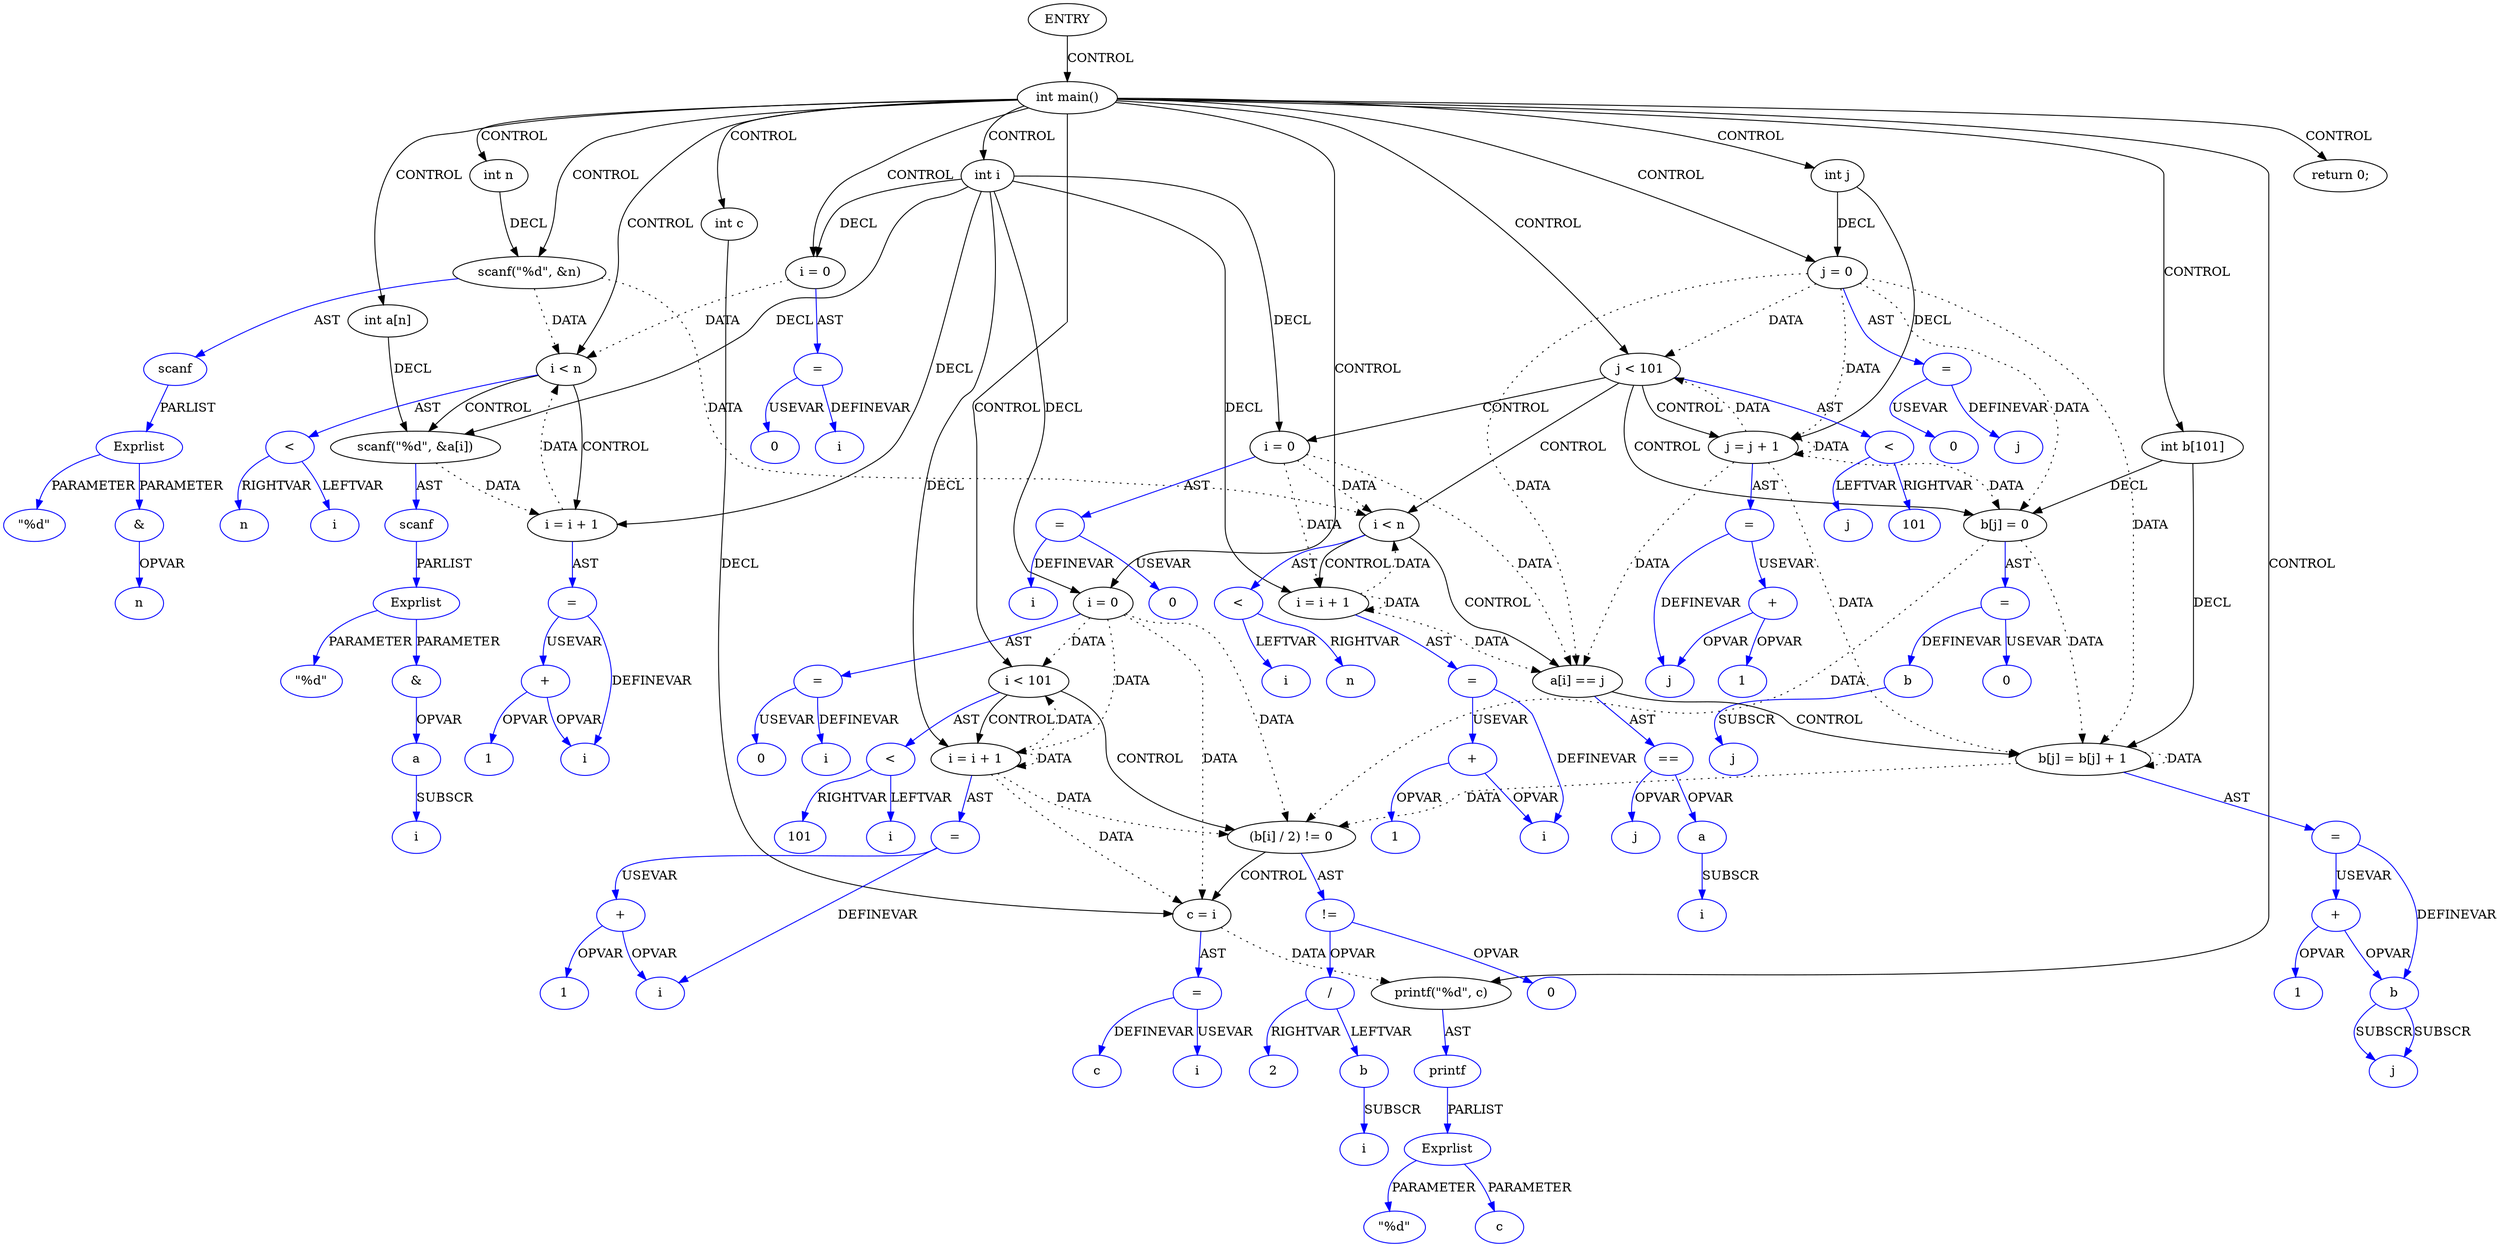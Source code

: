 digraph DotForMerge{
Node1 [label="ENTRY",type="ENTRY",coord="-1"];
Node2 [label="int main()",type="CONTROL",coord="2"];
Node4 [label="int n",type="DECL",coord="3",varname="n",vartype="int"];
Node5 [label="int i",type="DECL",coord="3",varname="i",vartype="int"];
Node6 [label="int j",type="DECL",coord="3",varname="j",vartype="int"];
Node7 [label="int c",type="DECL",coord="3",varname="c",vartype="int"];
Node8 [label="scanf(\"%d\", &n)",type="CALL",coord="4"];
Node9 [label="scanf",type="FUNCNAME",coord="4",color=blue];
Node10 [label="Exprlist",type="EXPRS",coord="4",color=blue];
Node11 [label="\"%d\"",type="CONST",coord="4",color=blue];
Node12 [label="&",type="OP",coord="4",color=blue];
Node13 [label="n",type="VAR",coord="4",color=blue];
Node14 [label="int a[n]",type="DECL",coord="5",varname="a",vartype="int[]"];
Node15 [label="int b[101]",type="DECL",coord="5",varname="b",vartype="int[]"];
Node16 [label="i = 0",type="ASSIGN",coord="6"];
Node17 [label="=",type="ASSIGNOP",coord="6",color=blue];
Node18 [label="i",type="VAR",coord="6",color=blue];
Node19 [label="0",type="CONST",coord="6",color=blue];
Node20 [label="i < n",type="CONTROL",coord="6"];
Node23 [label="scanf(\"%d\", &a[i])",type="CALL",coord="7"];
Node24 [label="scanf",type="FUNCNAME",coord="7",color=blue];
Node25 [label="Exprlist",type="EXPRS",coord="7",color=blue];
Node26 [label="\"%d\"",type="CONST",coord="7",color=blue];
Node27 [label="&",type="OP",coord="7",color=blue];
Node28 [label="a",type="VAR",coord="7",color=blue];
Node29 [label="i",type="VAR",coord="7",color=blue];
Node30 [label="i = i + 1",type="ASSIGN",coord="6"];
Node31 [label="=",type="ASSIGNOP",coord="6",color=blue];
Node32 [label="i",type="VAR",coord="6",color=blue];
Node33 [label="+",type="OP",coord="6",color=blue];
Node34 [label="1",type="CONST",coord="6",color=blue];
Node35 [label="<",type="OP",coord="6",color=blue];
Node36 [label="i",type="VAR",coord="6",color=blue];
Node37 [label="n",type="VAR",coord="6",color=blue];
Node38 [label="j = 0",type="ASSIGN",coord="9"];
Node39 [label="=",type="ASSIGNOP",coord="9",color=blue];
Node40 [label="j",type="VAR",coord="9",color=blue];
Node41 [label="0",type="CONST",coord="9",color=blue];
Node42 [label="j < 101",type="CONTROL",coord="9"];
Node45 [label="b[j] = 0",type="ASSIGN",coord="10"];
Node46 [label="=",type="ASSIGNOP",coord="10",color=blue];
Node47 [label="b",type="VAR",coord="10",color=blue];
Node48 [label="j",type="VAR",coord="10",color=blue];
Node49 [label="0",type="CONST",coord="10",color=blue];
Node50 [label="i = 0",type="ASSIGN",coord="11"];
Node51 [label="=",type="ASSIGNOP",coord="11",color=blue];
Node52 [label="i",type="VAR",coord="11",color=blue];
Node53 [label="0",type="CONST",coord="11",color=blue];
Node54 [label="i < n",type="CONTROL",coord="11"];
Node57 [label="a[i] == j",type="CONTROL",coord="12"];
Node59 [label="b[j] = b[j] + 1",type="ASSIGN",coord="13"];
Node60 [label="=",type="ASSIGNOP",coord="13",color=blue];
Node61 [label="b",type="VAR",coord="13",color=blue];
Node62 [label="j",type="VAR",coord="13",color=blue];
Node63 [label="+",type="OP",coord="13",color=blue];
Node64 [label="1",type="CONST",coord="13",color=blue];
Node65 [label="==",type="OP",coord="12",color=blue];
Node66 [label="a",type="VAR",coord="12",color=blue];
Node67 [label="i",type="VAR",coord="12",color=blue];
Node68 [label="j",type="VAR",coord="12",color=blue];
Node69 [label="i = i + 1",type="ASSIGN",coord="11"];
Node70 [label="=",type="ASSIGNOP",coord="11",color=blue];
Node71 [label="i",type="VAR",coord="11",color=blue];
Node72 [label="+",type="OP",coord="11",color=blue];
Node73 [label="1",type="CONST",coord="11",color=blue];
Node74 [label="<",type="OP",coord="11",color=blue];
Node75 [label="i",type="VAR",coord="11",color=blue];
Node76 [label="n",type="VAR",coord="11",color=blue];
Node77 [label="j = j + 1",type="ASSIGN",coord="9"];
Node78 [label="=",type="ASSIGNOP",coord="9",color=blue];
Node79 [label="j",type="VAR",coord="9",color=blue];
Node80 [label="+",type="OP",coord="9",color=blue];
Node81 [label="1",type="CONST",coord="9",color=blue];
Node82 [label="<",type="OP",coord="9",color=blue];
Node83 [label="j",type="VAR",coord="9",color=blue];
Node84 [label="101",type="CONST",coord="9",color=blue];
Node85 [label="i = 0",type="ASSIGN",coord="17"];
Node86 [label="=",type="ASSIGNOP",coord="17",color=blue];
Node87 [label="i",type="VAR",coord="17",color=blue];
Node88 [label="0",type="CONST",coord="17",color=blue];
Node89 [label="i < 101",type="CONTROL",coord="17"];
Node92 [label="(b[i] / 2) != 0",type="CONTROL",coord="18"];
Node94 [label="c = i",type="ASSIGN",coord="19"];
Node95 [label="=",type="ASSIGNOP",coord="19",color=blue];
Node96 [label="c",type="VAR",coord="19",color=blue];
Node97 [label="i",type="VAR",coord="19",color=blue];
Node98 [label="!=",type="OP",coord="18",color=blue];
Node99 [label="/",type="OP",coord="18",color=blue];
Node100 [label="b",type="VAR",coord="18",color=blue];
Node101 [label="i",type="VAR",coord="18",color=blue];
Node102 [label="2",type="CONST",coord="18",color=blue];
Node103 [label="0",type="CONST",coord="18",color=blue];
Node104 [label="i = i + 1",type="ASSIGN",coord="17"];
Node105 [label="=",type="ASSIGNOP",coord="17",color=blue];
Node106 [label="i",type="VAR",coord="17",color=blue];
Node107 [label="+",type="OP",coord="17",color=blue];
Node108 [label="1",type="CONST",coord="17",color=blue];
Node109 [label="<",type="OP",coord="17",color=blue];
Node110 [label="i",type="VAR",coord="17",color=blue];
Node111 [label="101",type="CONST",coord="17",color=blue];
Node112 [label="printf(\"%d\", c)",type="CALL",coord="22"];
Node113 [label="printf",type="FUNCNAME",coord="22",color=blue];
Node114 [label="Exprlist",type="EXPRS",coord="22",color=blue];
Node115 [label="\"%d\"",type="CONST",coord="22",color=blue];
Node116 [label="c",type="VAR",coord="22",color=blue];
Node117 [label="return 0;",type="RETURN",coord="23"];
Node1->Node2 [label = "CONTROL" ];
Node2->Node4 [label = "CONTROL" ];
Node2->Node5 [label = "CONTROL" ];
Node2->Node6 [label = "CONTROL" ];
Node2->Node7 [label = "CONTROL" ];
Node2->Node8 [label = "CONTROL" ];
Node2->Node14 [label = "CONTROL" ];
Node2->Node15 [label = "CONTROL" ];
Node2->Node16 [label = "CONTROL" ];
Node2->Node20 [label = "CONTROL" ];
Node2->Node38 [label = "CONTROL" ];
Node2->Node42 [label = "CONTROL" ];
Node2->Node85 [label = "CONTROL" ];
Node2->Node89 [label = "CONTROL" ];
Node2->Node112 [label = "CONTROL" ];
Node2->Node117 [label = "CONTROL" ];
Node20->Node23 [label = "CONTROL" ];
Node20->Node30 [label = "CONTROL" ];
Node42->Node45 [label = "CONTROL" ];
Node42->Node50 [label = "CONTROL" ];
Node42->Node54 [label = "CONTROL" ];
Node42->Node77 [label = "CONTROL" ];
Node54->Node57 [label = "CONTROL" ];
Node54->Node69 [label = "CONTROL" ];
Node57->Node59 [label = "CONTROL" ];
Node89->Node92 [label = "CONTROL" ];
Node89->Node104 [label = "CONTROL" ];
Node92->Node94 [label = "CONTROL" ];
Node8->Node20 [label = "DATA", style = dotted ]
Node8->Node54 [label = "DATA", style = dotted ]
Node16->Node20 [label = "DATA", style = dotted ]
Node23->Node30 [label = "DATA", style = dotted ]
Node30->Node20 [label = "DATA", style = dotted ]
Node38->Node42 [label = "DATA", style = dotted ]
Node38->Node45 [label = "DATA", style = dotted ]
Node38->Node57 [label = "DATA", style = dotted ]
Node38->Node59 [label = "DATA", style = dotted ]
Node38->Node77 [label = "DATA", style = dotted ]
Node45->Node59 [label = "DATA", style = dotted ]
Node45->Node92 [label = "DATA", style = dotted ]
Node50->Node54 [label = "DATA", style = dotted ]
Node50->Node57 [label = "DATA", style = dotted ]
Node50->Node69 [label = "DATA", style = dotted ]
Node59->Node59 [label = "DATA", style = dotted ]
Node59->Node92 [label = "DATA", style = dotted ]
Node69->Node54 [label = "DATA", style = dotted ]
Node69->Node57 [label = "DATA", style = dotted ]
Node69->Node69 [label = "DATA", style = dotted ]
Node77->Node42 [label = "DATA", style = dotted ]
Node77->Node45 [label = "DATA", style = dotted ]
Node77->Node57 [label = "DATA", style = dotted ]
Node77->Node59 [label = "DATA", style = dotted ]
Node77->Node77 [label = "DATA", style = dotted ]
Node85->Node89 [label = "DATA", style = dotted ]
Node85->Node92 [label = "DATA", style = dotted ]
Node85->Node94 [label = "DATA", style = dotted ]
Node85->Node104 [label = "DATA", style = dotted ]
Node94->Node112 [label = "DATA", style = dotted ]
Node104->Node89 [label = "DATA", style = dotted ]
Node104->Node92 [label = "DATA", style = dotted ]
Node104->Node94 [label = "DATA", style = dotted ]
Node104->Node104 [label = "DATA", style = dotted ]
Node4->Node8 [label = "DECL"]
Node5->Node50 [label = "DECL"]
Node5->Node104 [label = "DECL"]
Node5->Node85 [label = "DECL"]
Node5->Node30 [label = "DECL"]
Node5->Node69 [label = "DECL"]
Node5->Node23 [label = "DECL"]
Node5->Node16 [label = "DECL"]
Node6->Node38 [label = "DECL"]
Node6->Node77 [label = "DECL"]
Node7->Node94 [label = "DECL"]
Node14->Node23 [label = "DECL"]
Node15->Node45 [label = "DECL"]
Node15->Node59 [label = "DECL"]
Node8->Node9 [label = "AST" color=blue]
Node9->Node10 [label = "PARLIST" color=blue]
Node10->Node11 [label = "PARAMETER" color=blue]
Node10->Node12 [label = "PARAMETER" color=blue]
Node12->Node13 [label = "OPVAR" color=blue]
Node16->Node17 [label = "AST" color=blue]
Node17->Node18 [label = "DEFINEVAR" color=blue]
Node17->Node19 [label = "USEVAR" color=blue]
Node20->Node35 [label = "AST" color=blue]
Node23->Node24 [label = "AST" color=blue]
Node24->Node25 [label = "PARLIST" color=blue]
Node25->Node26 [label = "PARAMETER" color=blue]
Node25->Node27 [label = "PARAMETER" color=blue]
Node27->Node28 [label = "OPVAR" color=blue]
Node28->Node29 [label = "SUBSCR" color=blue]
Node30->Node31 [label = "AST" color=blue]
Node31->Node32 [label = "DEFINEVAR" color=blue]
Node31->Node33 [label = "USEVAR" color=blue]
Node33->Node32 [label = "OPVAR" color=blue]
Node33->Node34 [label = "OPVAR" color=blue]
Node35->Node36 [label = "LEFTVAR" color=blue]
Node35->Node37 [label = "RIGHTVAR" color=blue]
Node38->Node39 [label = "AST" color=blue]
Node39->Node40 [label = "DEFINEVAR" color=blue]
Node39->Node41 [label = "USEVAR" color=blue]
Node42->Node82 [label = "AST" color=blue]
Node45->Node46 [label = "AST" color=blue]
Node46->Node47 [label = "DEFINEVAR" color=blue]
Node46->Node49 [label = "USEVAR" color=blue]
Node47->Node48 [label = "SUBSCR" color=blue]
Node50->Node51 [label = "AST" color=blue]
Node51->Node52 [label = "DEFINEVAR" color=blue]
Node51->Node53 [label = "USEVAR" color=blue]
Node54->Node74 [label = "AST" color=blue]
Node57->Node65 [label = "AST" color=blue]
Node59->Node60 [label = "AST" color=blue]
Node60->Node61 [label = "DEFINEVAR" color=blue]
Node60->Node63 [label = "USEVAR" color=blue]
Node61->Node62 [label = "SUBSCR" color=blue]
Node61->Node62 [label = "SUBSCR" color=blue]
Node63->Node61 [label = "OPVAR" color=blue]
Node63->Node64 [label = "OPVAR" color=blue]
Node65->Node66 [label = "OPVAR" color=blue]
Node65->Node68 [label = "OPVAR" color=blue]
Node66->Node67 [label = "SUBSCR" color=blue]
Node69->Node70 [label = "AST" color=blue]
Node70->Node71 [label = "DEFINEVAR" color=blue]
Node70->Node72 [label = "USEVAR" color=blue]
Node72->Node71 [label = "OPVAR" color=blue]
Node72->Node73 [label = "OPVAR" color=blue]
Node74->Node75 [label = "LEFTVAR" color=blue]
Node74->Node76 [label = "RIGHTVAR" color=blue]
Node77->Node78 [label = "AST" color=blue]
Node78->Node79 [label = "DEFINEVAR" color=blue]
Node78->Node80 [label = "USEVAR" color=blue]
Node80->Node79 [label = "OPVAR" color=blue]
Node80->Node81 [label = "OPVAR" color=blue]
Node82->Node83 [label = "LEFTVAR" color=blue]
Node82->Node84 [label = "RIGHTVAR" color=blue]
Node85->Node86 [label = "AST" color=blue]
Node86->Node87 [label = "DEFINEVAR" color=blue]
Node86->Node88 [label = "USEVAR" color=blue]
Node89->Node109 [label = "AST" color=blue]
Node92->Node98 [label = "AST" color=blue]
Node94->Node95 [label = "AST" color=blue]
Node95->Node96 [label = "DEFINEVAR" color=blue]
Node95->Node97 [label = "USEVAR" color=blue]
Node98->Node99 [label = "OPVAR" color=blue]
Node98->Node103 [label = "OPVAR" color=blue]
Node99->Node100 [label = "LEFTVAR" color=blue]
Node99->Node102 [label = "RIGHTVAR" color=blue]
Node100->Node101 [label = "SUBSCR" color=blue]
Node104->Node105 [label = "AST" color=blue]
Node105->Node106 [label = "DEFINEVAR" color=blue]
Node105->Node107 [label = "USEVAR" color=blue]
Node107->Node106 [label = "OPVAR" color=blue]
Node107->Node108 [label = "OPVAR" color=blue]
Node109->Node110 [label = "LEFTVAR" color=blue]
Node109->Node111 [label = "RIGHTVAR" color=blue]
Node112->Node113 [label = "AST" color=blue]
Node113->Node114 [label = "PARLIST" color=blue]
Node114->Node115 [label = "PARAMETER" color=blue]
Node114->Node116 [label = "PARAMETER" color=blue]
}

